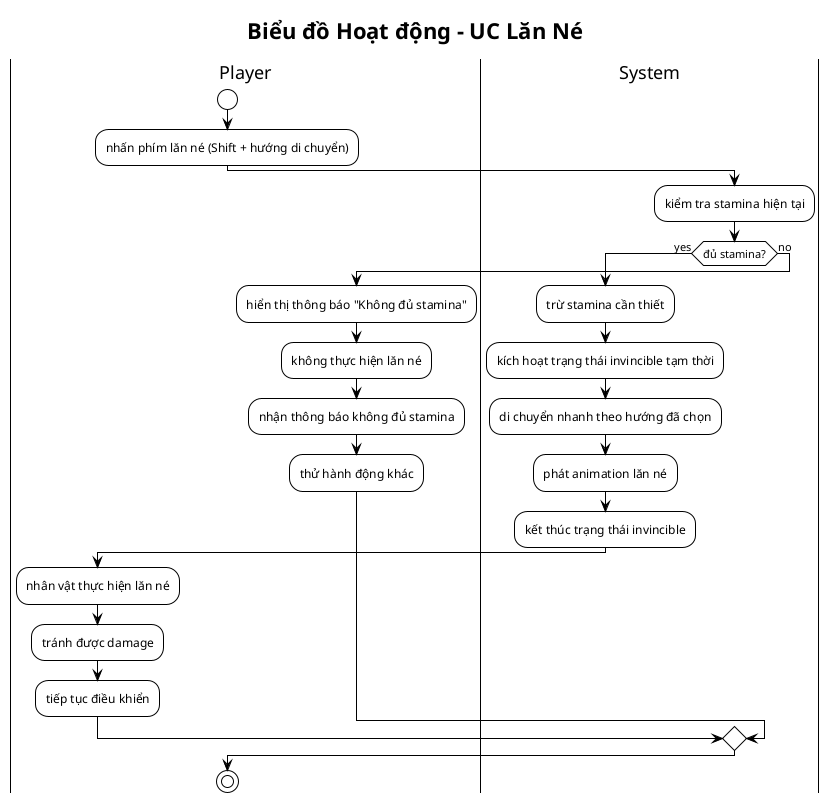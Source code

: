 @startuml Activity_UC4_Lan_Ne
!theme plain

title Biểu đồ Hoạt động - UC Lăn Né

|Player|
start
:nhấn phím lăn né (Shift + hướng di chuyển);

|System|
:kiểm tra stamina hiện tại;

if (đủ stamina?) then (yes)
  :trừ stamina cần thiết;
  :kích hoạt trạng thái invincible tạm thời;
  :di chuyển nhanh theo hướng đã chọn;
  :phát animation lăn né;
  :kết thúc trạng thái invincible;
  
  |Player|
  :nhân vật thực hiện lăn né;
  :tránh được damage;
  :tiếp tục điều khiển;
  
else (no)
  :hiển thị thông báo "Không đủ stamina";
  :không thực hiện lăn né;
  
  |Player|
  :nhận thông báo không đủ stamina;
  :thử hành động khác;
endif

stop

@enduml


